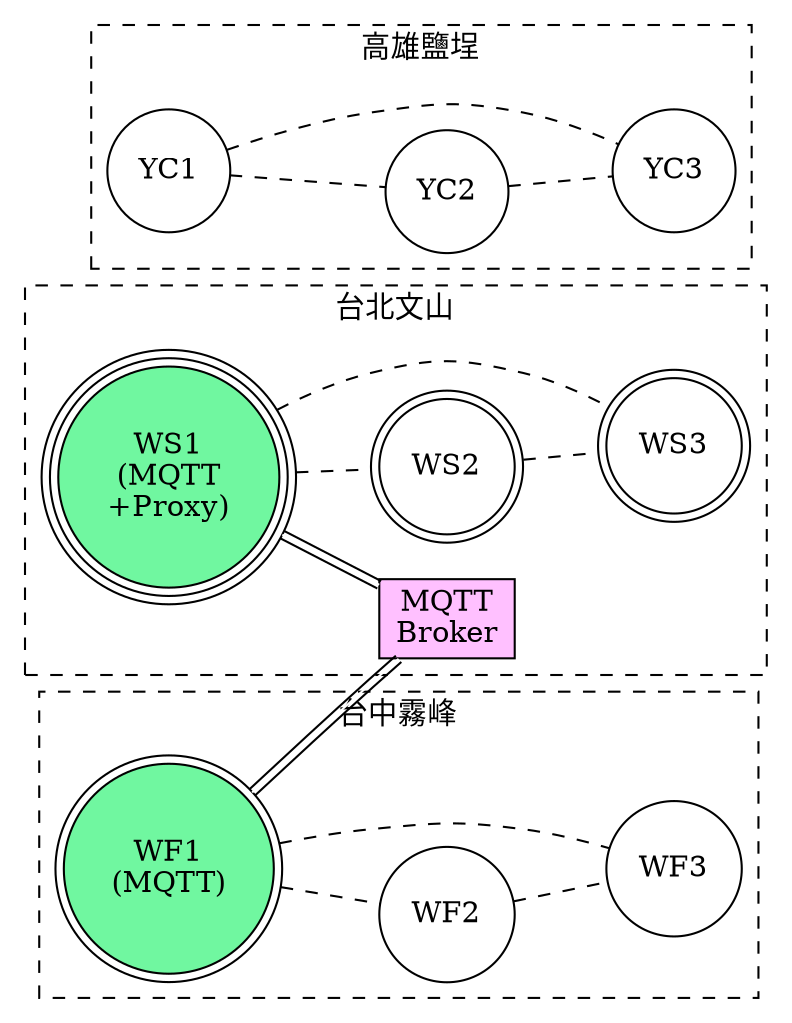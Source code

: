 graph meshtastic_network {
    rankdir=LR;
    node [shape=circle];
    edge [style=dashed];

    Broker [shape=box; label="MQTT\nBroker"; style=filled, fillcolor="#ffc0ff"];

    subgraph cluster_group1 {
        label = "台北文山";
        style=dashed;
	WS1 [label="WS1\n(MQTT\n+Proxy)"; peripheries=3; style=filled, fillcolor="#70f7a0"];
	WS2, WS3 [peripheries=2];
	WS1 -- WS2 
	WS1 -- WS3 
	WS2 -- WS3 
	WS1 -- Broker [style=solid; color="black:white:black"];
    }

    subgraph cluster_group2 {
        label = "台中霧峰";
        style=dashed;
	WF1 [label="WF1\n(MQTT)"; peripheries=2; style=filled, fillcolor="#70f7a0"];
	WF1 -- WF2 
	WF1 -- WF3 
	WF2 -- WF3 
	WF1 -- Broker [style=solid; color="black:white:black"];
    }

    subgraph cluster_group3 {
        label = "高雄鹽埕";
        style=dashed;
	rank=max;
	YC1 -- YC2 
	YC1 -- YC3 
	YC2 -- YC3 
    }
}

